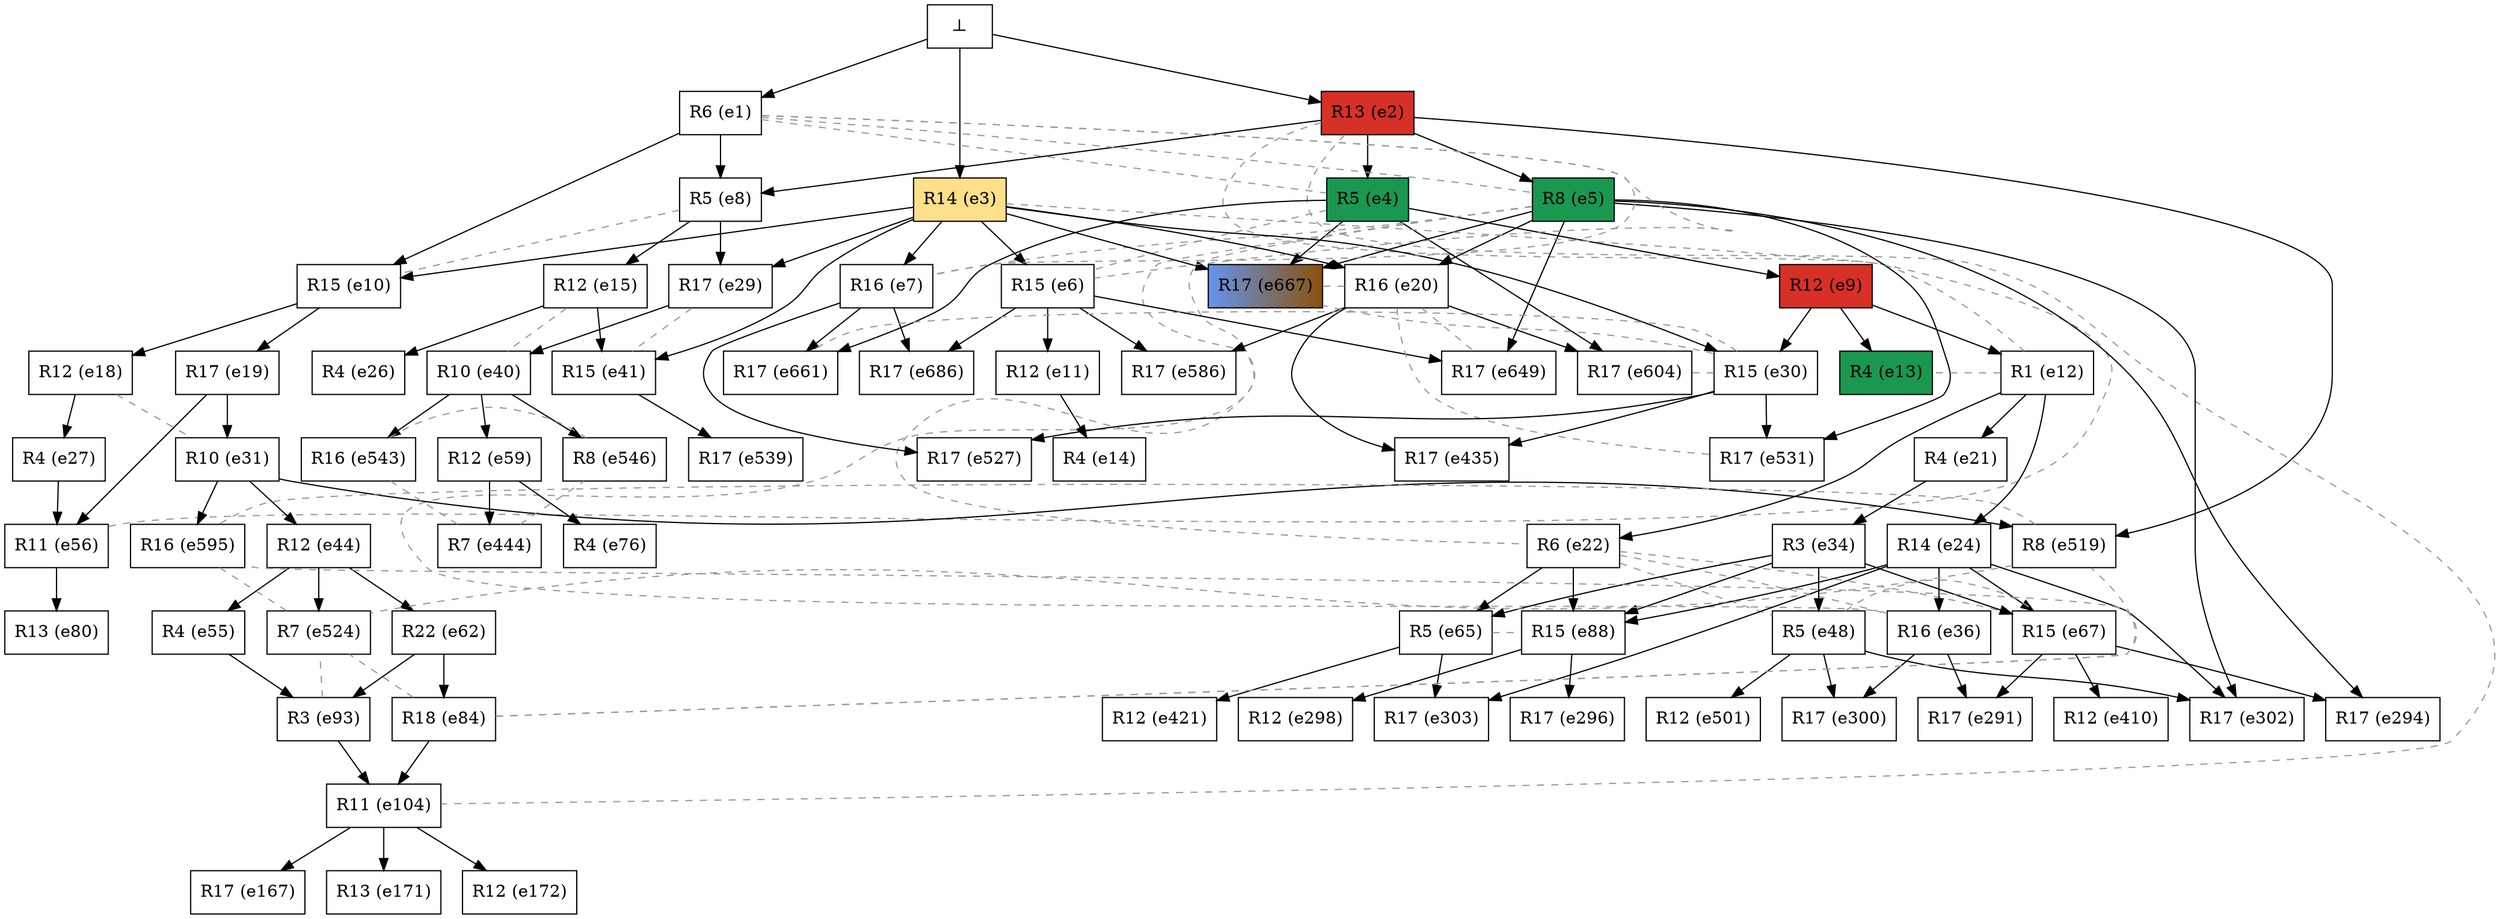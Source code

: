 digraph test {
  e2 -> e4;
  e2 -> e5;
  e3 -> e6;
  e3 -> e7;
  e1 -> e8;
  e2 -> e8;
  e4 -> e9;
  e1 -> e10;
  e3 -> e10;
  e6 -> e11;
  e9 -> e12;
  e9 -> e13;
  e11 -> e14;
  e8 -> e15;
  e10 -> e18;
  e10 -> e19;
  e3 -> e20;
  e5 -> e20;
  e12 -> e21;
  e12 -> e22;
  e12 -> e24;
  e15 -> e26;
  e18 -> e27;
  e3 -> e29;
  e8 -> e29;
  e3 -> e30;
  e9 -> e30;
  e19 -> e31;
  e21 -> e34;
  e24 -> e36;
  e29 -> e40;
  e3 -> e41;
  e15 -> e41;
  e31 -> e44;
  e34 -> e48;
  e44 -> e55;
  e19 -> e56;
  e27 -> e56;
  e40 -> e59;
  e44 -> e62;
  e22 -> e65;
  e34 -> e65;
  e24 -> e67;
  e34 -> e67;
  e59 -> e76;
  e56 -> e80;
  e62 -> e84;
  e22 -> e88;
  e24 -> e88;
  e34 -> e88;
  e55 -> e93;
  e62 -> e93;
  e84 -> e104;
  e93 -> e104;
  e104 -> e167;
  e104 -> e171;
  e104 -> e172;
  e36 -> e291;
  e67 -> e291;
  e5 -> e294;
  e67 -> e294;
  e88 -> e296;
  e88 -> e298;
  e36 -> e300;
  e48 -> e300;
  e5 -> e302;
  e24 -> e302;
  e48 -> e302;
  e24 -> e303;
  e65 -> e303;
  e67 -> e410;
  e65 -> e421;
  e20 -> e435;
  e30 -> e435;
  e59 -> e444;
  e48 -> e501;
  e2 -> e519;
  e31 -> e519;
  e44 -> e524;
  e7 -> e527;
  e30 -> e527;
  e5 -> e531;
  e30 -> e531;
  e41 -> e539;
  e40 -> e543;
  e40 -> e546;
  e6 -> e586;
  e20 -> e586;
  e31 -> e595;
  e4 -> e604;
  e20 -> e604;
  e5 -> e649;
  e6 -> e649;
  e4 -> e661;
  e7 -> e661;
  e3 -> e667;
  e4 -> e667;
  e5 -> e667;
  e6 -> e686;
  e7 -> e686;
  e0 -> e1;
  e0 -> e2;
  e0 -> e3;

//conflicts
  e1 -> e4 [arrowhead=none color=gray60 style=dashed constraint=false];
  e1 -> e5 [arrowhead=none color=gray60 style=dashed constraint=false];
  e1 -> e6 [arrowhead=none color=gray60 style=dashed constraint=false];
  e1 -> e7 [arrowhead=none color=gray60 style=dashed constraint=false];
  e2 -> e56 [arrowhead=none color=gray60 style=dashed constraint=false];
  e2 -> e104 [arrowhead=none color=gray60 style=dashed constraint=false];
  e3 -> e12 [arrowhead=none color=gray60 style=dashed constraint=false];
  e4 -> e6 [arrowhead=none color=gray60 style=dashed constraint=false];
  e5 -> e7 [arrowhead=none color=gray60 style=dashed constraint=false];
  e5 -> e22 [arrowhead=none color=gray60 style=dashed constraint=false];
  e5 -> e36 [arrowhead=none color=gray60 style=dashed constraint=false];
  e8 -> e10 [arrowhead=none color=gray60 style=dashed constraint=false];
  e12 -> e13 [arrowhead=none color=gray60 style=dashed constraint=false];
  e15 -> e40 [arrowhead=none color=gray60 style=dashed constraint=false];
  e18 -> e31 [arrowhead=none color=gray60 style=dashed constraint=false];
  e20 -> e531 [arrowhead=none color=gray60 style=dashed constraint=false];
  e20 -> e649 [arrowhead=none color=gray60 style=dashed constraint=false];
  e20 -> e667 [arrowhead=none color=gray60 style=dashed constraint=false];
  e22 -> e36 [arrowhead=none color=gray60 style=dashed constraint=false];
  e22 -> e48 [arrowhead=none color=gray60 style=dashed constraint=false];
  e22 -> e67 [arrowhead=none color=gray60 style=dashed constraint=false];
  e29 -> e41 [arrowhead=none color=gray60 style=dashed constraint=false];
  e30 -> e604 [arrowhead=none color=gray60 style=dashed constraint=false];
  e30 -> e661 [arrowhead=none color=gray60 style=dashed constraint=false];
  e30 -> e667 [arrowhead=none color=gray60 style=dashed constraint=false];
  e48 -> e67 [arrowhead=none color=gray60 style=dashed constraint=false];
  e65 -> e88 [arrowhead=none color=gray60 style=dashed constraint=false];
  e84 -> e519 [arrowhead=none color=gray60 style=dashed constraint=false];
  e84 -> e524 [arrowhead=none color=gray60 style=dashed constraint=false];
  e84 -> e595 [arrowhead=none color=gray60 style=dashed constraint=false];
  e93 -> e524 [arrowhead=none color=gray60 style=dashed constraint=false];
  e444 -> e543 [arrowhead=none color=gray60 style=dashed constraint=false];
  e444 -> e546 [arrowhead=none color=gray60 style=dashed constraint=false];
  e519 -> e524 [arrowhead=none color=gray60 style=dashed constraint=false];
  e519 -> e595 [arrowhead=none color=gray60 style=dashed constraint=false];
  e524 -> e595 [arrowhead=none color=gray60 style=dashed constraint=false];
  e543 -> e546 [arrowhead=none color=gray60 style=dashed constraint=false];

  e1 [color="black" fillcolor="white:white" label="R6 (e1)" shape=box style=filled];
  e2 [color="black" fillcolor="#d73027:#d73027" label="R13 (e2)" shape=box style=filled];
  e3 [color="black" fillcolor="#fee08b:#fee08b" label="R14 (e3)" shape=box style=filled];
  e4 [color="black" fillcolor="#1a9850:#1a9850" label="R5 (e4)" shape=box style=filled];
  e5 [color="black" fillcolor="#1a9850:#1a9850" label="R8 (e5)" shape=box style=filled];
  e6 [color="black" fillcolor="white:white" label="R15 (e6)" shape=box style=filled];
  e7 [color="black" fillcolor="white:white" label="R16 (e7)" shape=box style=filled];
  e8 [color="black" fillcolor="white:white" label="R5 (e8)" shape=box style=filled];
  e9 [color="black" fillcolor="#d73027:#d73027" label="R12 (e9)" shape=box style=filled];
  e10 [color="black" fillcolor="white:white" label="R15 (e10)" shape=box style=filled];
  e11 [color="black" fillcolor="white:white" label="R12 (e11)" shape=box style=filled];
  e12 [color="black" fillcolor="white:white" label="R1 (e12)" shape=box style=filled];
  e13 [color="black" fillcolor="#1a9850:#1a9850" label="R4 (e13)" shape=box style=filled];
  e14 [color="black" fillcolor="white:white" label="R4 (e14)" shape=box style=filled];
  e15 [color="black" fillcolor="white:white" label="R12 (e15)" shape=box style=filled];
  e18 [color="black" fillcolor="white:white" label="R12 (e18)" shape=box style=filled];
  e19 [color="black" fillcolor="white:white" label="R17 (e19)" shape=box style=filled];
  e20 [color="black" fillcolor="white:white" label="R16 (e20)" shape=box style=filled];
  e21 [color="black" fillcolor="white:white" label="R4 (e21)" shape=box style=filled];
  e22 [color="black" fillcolor="white:white" label="R6 (e22)" shape=box style=filled];
  e24 [color="black" fillcolor="white:white" label="R14 (e24)" shape=box style=filled];
  e26 [color="black" fillcolor="white:white" label="R4 (e26)" shape=box style=filled];
  e27 [color="black" fillcolor="white:white" label="R4 (e27)" shape=box style=filled];
  e29 [color="black" fillcolor="white:white" label="R17 (e29)" shape=box style=filled];
  e30 [color="black" fillcolor="white:white" label="R15 (e30)" shape=box style=filled];
  e31 [color="black" fillcolor="white:white" label="R10 (e31)" shape=box style=filled];
  e34 [color="black" fillcolor="white:white" label="R3 (e34)" shape=box style=filled];
  e36 [color="black" fillcolor="white:white" label="R16 (e36)" shape=box style=filled];
  e40 [color="black" fillcolor="white:white" label="R10 (e40)" shape=box style=filled];
  e41 [color="black" fillcolor="white:white" label="R15 (e41)" shape=box style=filled];
  e44 [color="black" fillcolor="white:white" label="R12 (e44)" shape=box style=filled];
  e48 [color="black" fillcolor="white:white" label="R5 (e48)" shape=box style=filled];
  e55 [color="black" fillcolor="white:white" label="R4 (e55)" shape=box style=filled];
  e56 [color="black" fillcolor="white:white" label="R11 (e56)" shape=box style=filled];
  e59 [color="black" fillcolor="white:white" label="R12 (e59)" shape=box style=filled];
  e62 [color="black" fillcolor="white:white" label="R22 (e62)" shape=box style=filled];
  e65 [color="black" fillcolor="white:white" label="R5 (e65)" shape=box style=filled];
  e67 [color="black" fillcolor="white:white" label="R15 (e67)" shape=box style=filled];
  e76 [color="black" fillcolor="white:white" label="R4 (e76)" shape=box style=filled];
  e80 [color="black" fillcolor="white:white" label="R13 (e80)" shape=box style=filled];
  e84 [color="black" fillcolor="white:white" label="R18 (e84)" shape=box style=filled];
  e88 [color="black" fillcolor="white:white" label="R15 (e88)" shape=box style=filled];
  e93 [color="black" fillcolor="white:white" label="R3 (e93)" shape=box style=filled];
  e104 [color="black" fillcolor="white:white" label="R11 (e104)" shape=box style=filled];
  e167 [color="black" fillcolor="white:white" label="R17 (e167)" shape=box style=filled];
  e171 [color="black" fillcolor="white:white" label="R13 (e171)" shape=box style=filled];
  e172 [color="black" fillcolor="white:white" label="R12 (e172)" shape=box style=filled];
  e291 [color="black" fillcolor="white:white" label="R17 (e291)" shape=box style=filled];
  e294 [color="black" fillcolor="white:white" label="R17 (e294)" shape=box style=filled];
  e296 [color="black" fillcolor="white:white" label="R17 (e296)" shape=box style=filled];
  e298 [color="black" fillcolor="white:white" label="R12 (e298)" shape=box style=filled];
  e300 [color="black" fillcolor="white:white" label="R17 (e300)" shape=box style=filled];
  e302 [color="black" fillcolor="white:white" label="R17 (e302)" shape=box style=filled];
  e303 [color="black" fillcolor="white:white" label="R17 (e303)" shape=box style=filled];
  e410 [color="black" fillcolor="white:white" label="R12 (e410)" shape=box style=filled];
  e421 [color="black" fillcolor="white:white" label="R12 (e421)" shape=box style=filled];
  e435 [color="black" fillcolor="white:white" label="R17 (e435)" shape=box style=filled];
  e444 [color="black" fillcolor="white:white" label="R7 (e444)" shape=box style=filled];
  e501 [color="black" fillcolor="white:white" label="R12 (e501)" shape=box style=filled];
  e519 [color="black" fillcolor="white:white" label="R8 (e519)" shape=box style=filled];
  e524 [color="black" fillcolor="white:white" label="R7 (e524)" shape=box style=filled];
  e527 [color="black" fillcolor="white:white" label="R17 (e527)" shape=box style=filled];
  e531 [color="black" fillcolor="white:white" label="R17 (e531)" shape=box style=filled];
  e539 [color="black" fillcolor="white:white" label="R17 (e539)" shape=box style=filled];
  e543 [color="black" fillcolor="white:white" label="R16 (e543)" shape=box style=filled];
  e546 [color="black" fillcolor="white:white" label="R8 (e546)" shape=box style=filled];
  e586 [color="black" fillcolor="white:white" label="R17 (e586)" shape=box style=filled];
  e595 [color="black" fillcolor="white:white" label="R16 (e595)" shape=box style=filled];
  e604 [color="black" fillcolor="white:white" label="R17 (e604)" shape=box style=filled];
  e649 [color="black" fillcolor="white:white" label="R17 (e649)" shape=box style=filled];
  e661 [color="black" fillcolor="white:white" label="R17 (e661)" shape=box style=filled];
  e667 [color="black" fillcolor="cornflowerblue:#8c510a" label="R17 (e667)" shape=box style=filled];
  e686 [color="black" fillcolor="white:white" label="R17 (e686)" shape=box style=filled];
  e0 [fillcolor="white" label="⊥" shape=box style=filled];
}
